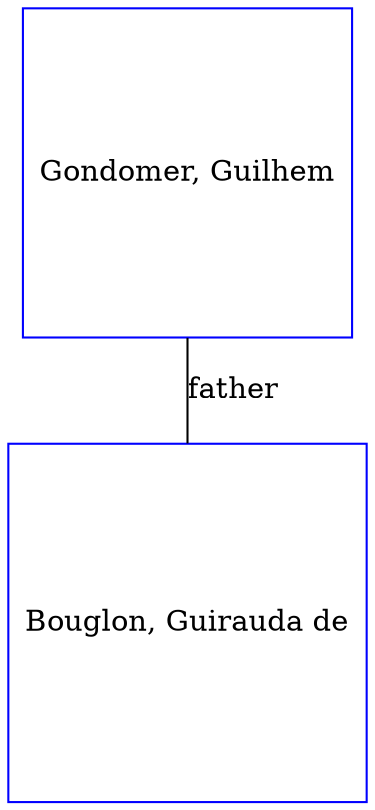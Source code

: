 digraph D {
    edge [dir=none];    node [shape=box];    "025902"   [label="Gondomer, Guilhem", shape=box, regular=1, color="blue"] ;
"025394"   [label="Bouglon, Guirauda de", shape=box, regular=1, color="blue"] ;
025902->025394 [label="father",arrowsize=0.0]; 
}